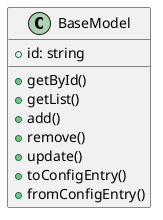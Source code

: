 @startuml BaseModel class

class BaseModel {
    +id: string
    +getById()
    +getList()
    +add()
    +remove()
    +update()
    +toConfigEntry()
    +fromConfigEntry()
}

@enduml